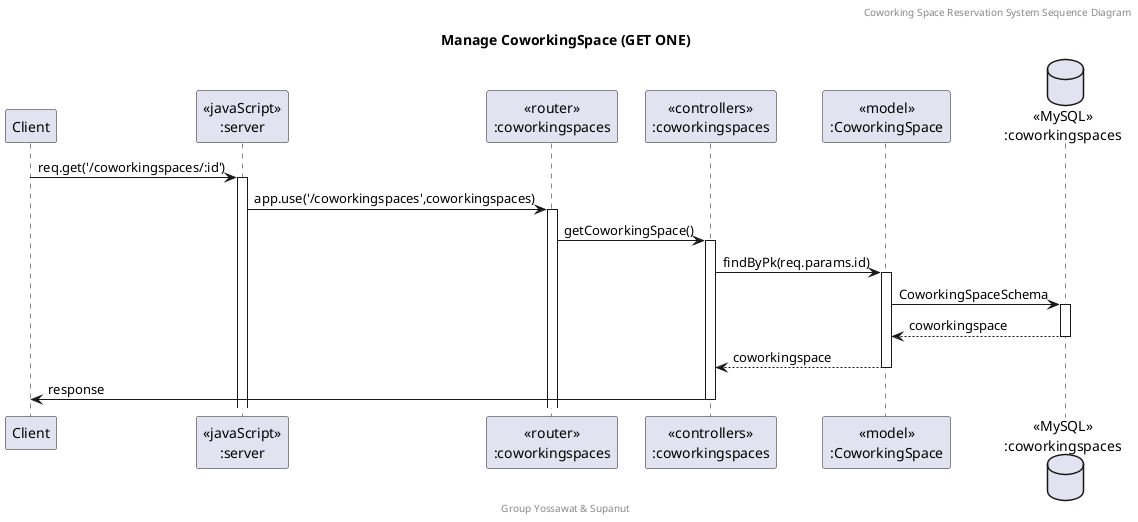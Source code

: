 @startuml Manage CoworkingSpace (GET ONE)

header Coworking Space Reservation System Sequence Diagram
footer Group Yossawat & Supanut
title "Manage CoworkingSpace (GET ONE)"

participant "Client" as client
participant "<<javaScript>>\n:server" as server
participant "<<router>>\n:coworkingspaces" as routerCoworkingSpaces
participant "<<controllers>>\n:coworkingspaces" as controllersCoworkingSpaces
participant "<<model>>\n:CoworkingSpace" as modelCoworkingSpace
database "<<MySQL>>\n:coworkingspaces" as CoworkingSpacesDatabase

client->server ++:req.get('/coworkingspaces/:id')
server->routerCoworkingSpaces ++:app.use('/coworkingspaces',coworkingspaces)
routerCoworkingSpaces -> controllersCoworkingSpaces ++:getCoworkingSpace()
controllersCoworkingSpaces-> modelCoworkingSpace ++:findByPk(req.params.id)
modelCoworkingSpace -> CoworkingSpacesDatabase ++: CoworkingSpaceSchema
CoworkingSpacesDatabase --> modelCoworkingSpace --: coworkingspace
controllersCoworkingSpaces <-- modelCoworkingSpace --:coworkingspace
controllersCoworkingSpaces->client --:response

@enduml
